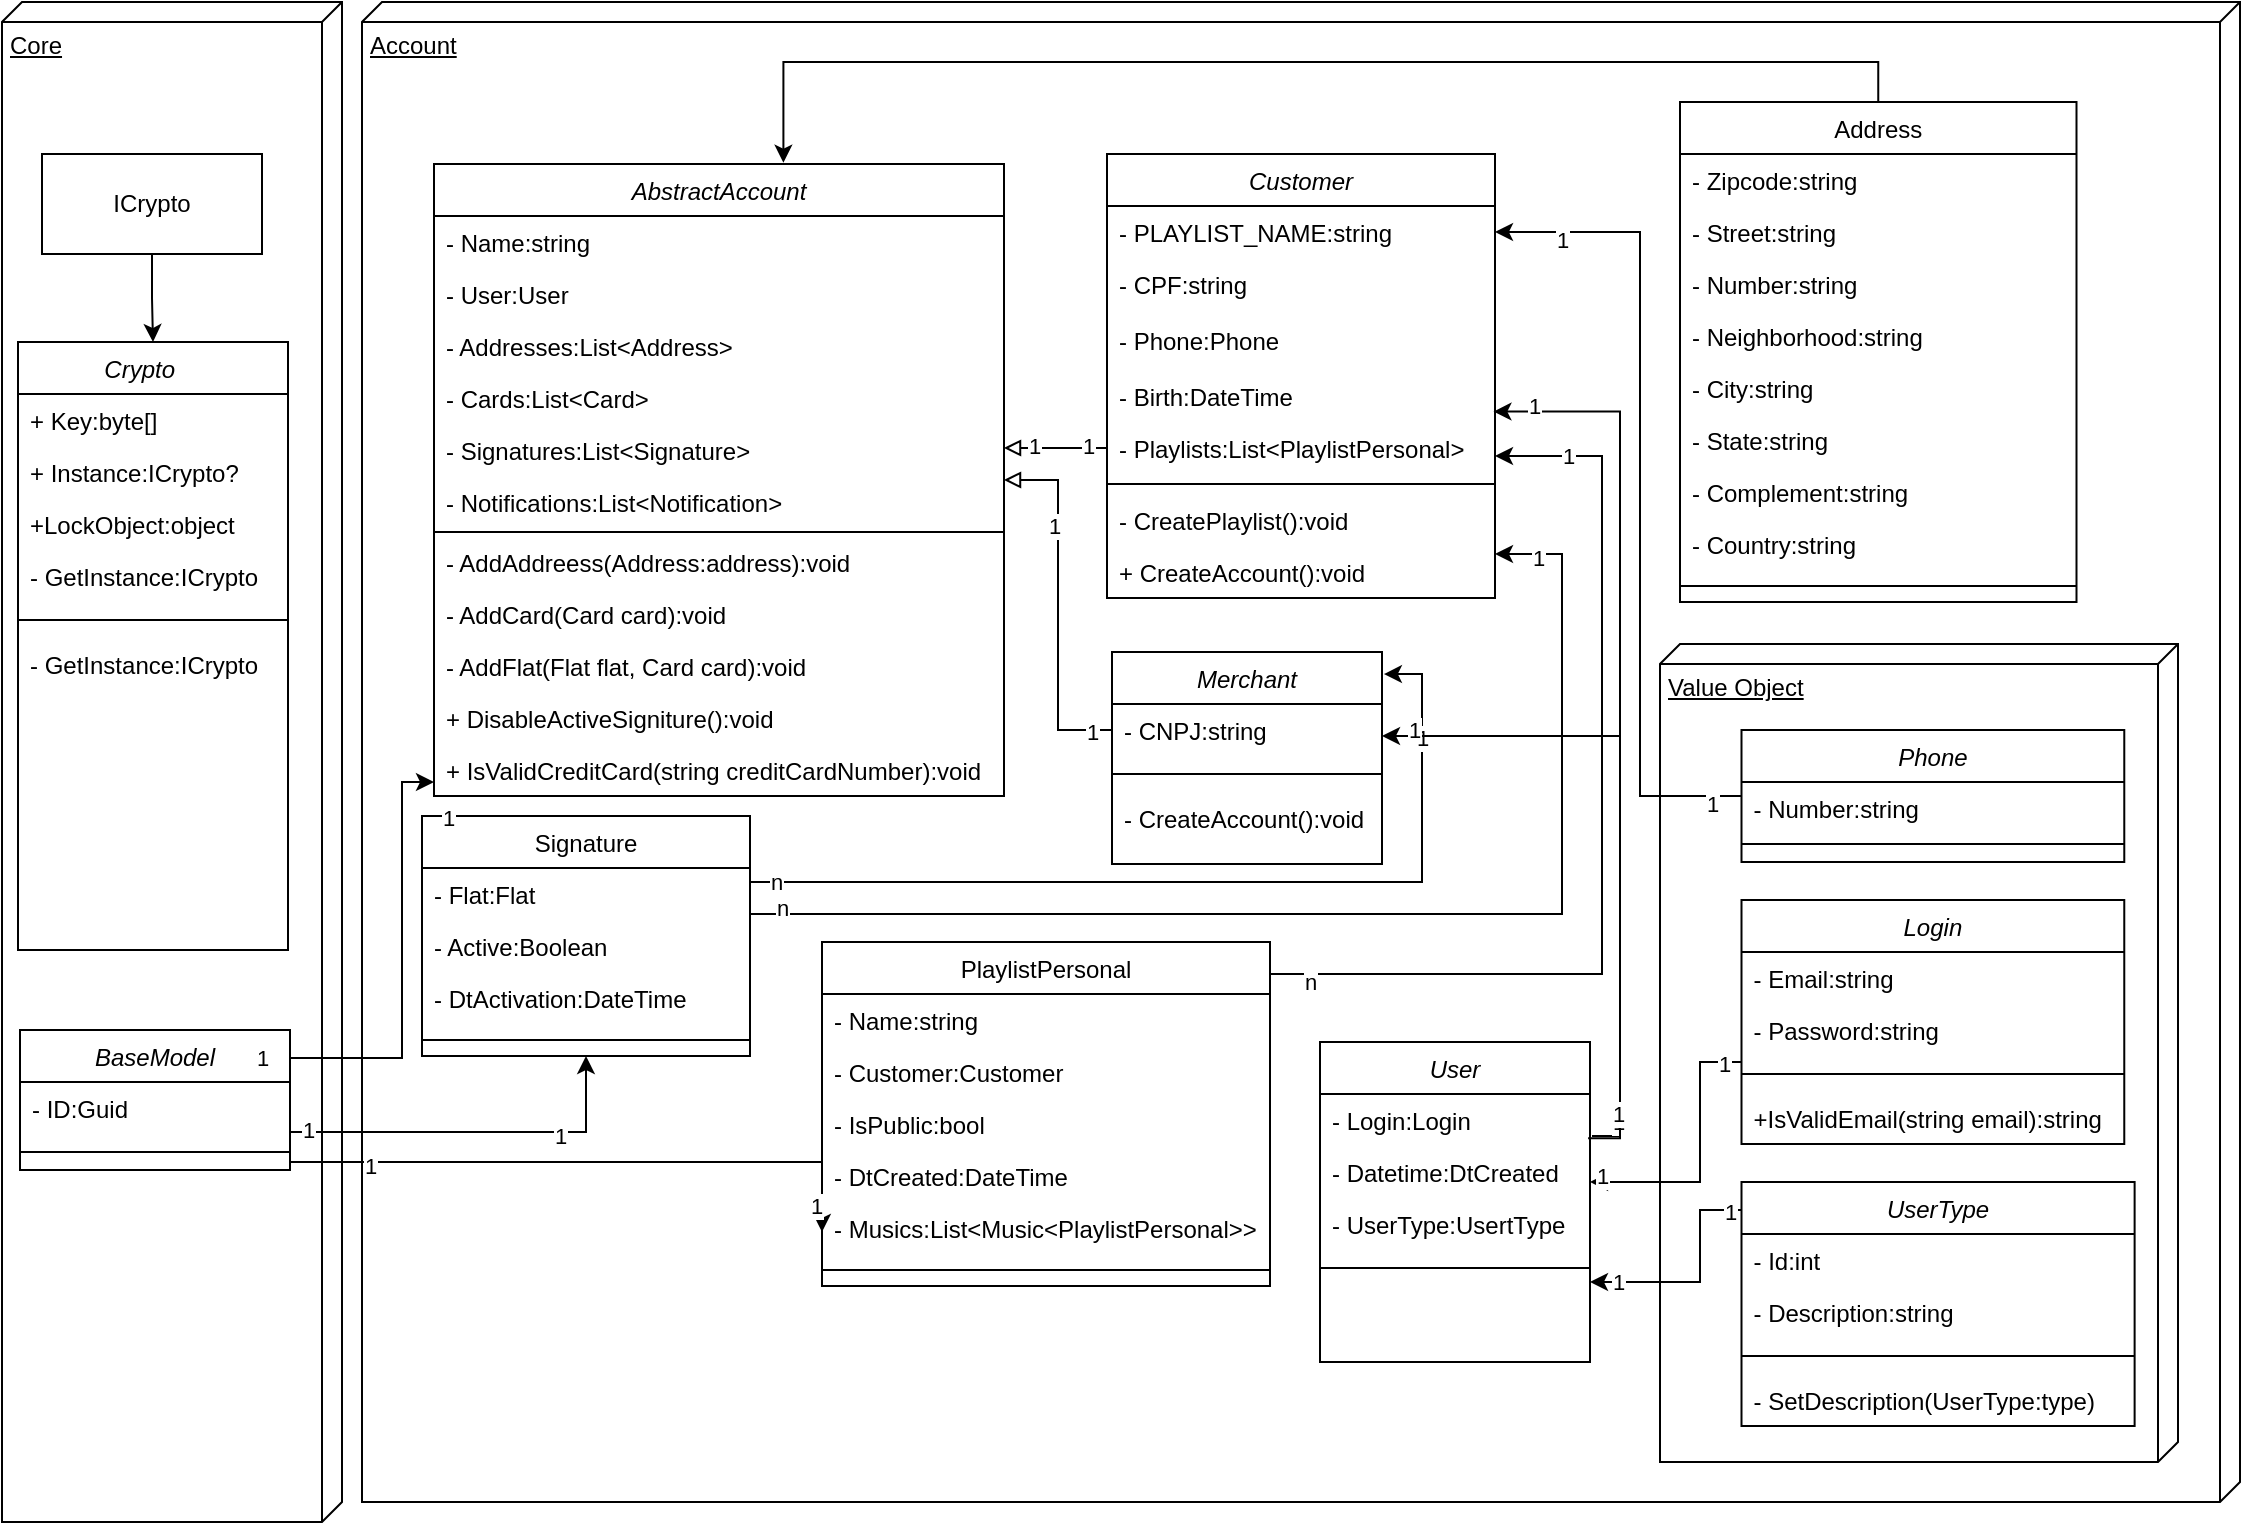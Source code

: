 <mxfile version="24.2.2" type="github">
  <diagram id="C5RBs43oDa-KdzZeNtuy" name="Page-1">
    <mxGraphModel dx="1494" dy="800" grid="1" gridSize="10" guides="1" tooltips="1" connect="1" arrows="1" fold="1" page="1" pageScale="1" pageWidth="1169" pageHeight="827" math="0" shadow="0">
      <root>
        <mxCell id="WIyWlLk6GJQsqaUBKTNV-0" />
        <mxCell id="WIyWlLk6GJQsqaUBKTNV-1" parent="WIyWlLk6GJQsqaUBKTNV-0" />
        <mxCell id="feMMTU7LGqaFjVzuQ2Fy-43" value="Account&lt;br&gt;" style="verticalAlign=top;align=left;spacingTop=8;spacingLeft=2;spacingRight=12;shape=cube;size=10;direction=south;fontStyle=4;html=1;whiteSpace=wrap;" parent="WIyWlLk6GJQsqaUBKTNV-1" vertex="1">
          <mxGeometry x="261" y="50" width="939" height="750" as="geometry" />
        </mxCell>
        <mxCell id="feMMTU7LGqaFjVzuQ2Fy-35" value="Core&lt;br&gt;" style="verticalAlign=top;align=left;spacingTop=8;spacingLeft=2;spacingRight=12;shape=cube;size=10;direction=south;fontStyle=4;html=1;whiteSpace=wrap;" parent="WIyWlLk6GJQsqaUBKTNV-1" vertex="1">
          <mxGeometry x="81" y="50" width="170" height="760" as="geometry" />
        </mxCell>
        <mxCell id="zkfFHV4jXpPFQw0GAbJ--0" value="AbstractAccount" style="swimlane;fontStyle=2;align=center;verticalAlign=top;childLayout=stackLayout;horizontal=1;startSize=26;horizontalStack=0;resizeParent=1;resizeLast=0;collapsible=1;marginBottom=0;rounded=0;shadow=0;strokeWidth=1;labelBackgroundColor=default;" parent="WIyWlLk6GJQsqaUBKTNV-1" vertex="1">
          <mxGeometry x="297" y="131" width="285" height="316" as="geometry">
            <mxRectangle x="230" y="140" width="160" height="26" as="alternateBounds" />
          </mxGeometry>
        </mxCell>
        <mxCell id="zkfFHV4jXpPFQw0GAbJ--3" value="- Name:string" style="text;align=left;verticalAlign=top;spacingLeft=4;spacingRight=4;overflow=hidden;rotatable=0;points=[[0,0.5],[1,0.5]];portConstraint=eastwest;rounded=0;shadow=0;html=0;" parent="zkfFHV4jXpPFQw0GAbJ--0" vertex="1">
          <mxGeometry y="26" width="285" height="26" as="geometry" />
        </mxCell>
        <mxCell id="zkfFHV4jXpPFQw0GAbJ--1" value="- User:User" style="text;align=left;verticalAlign=top;spacingLeft=4;spacingRight=4;overflow=hidden;rotatable=0;points=[[0,0.5],[1,0.5]];portConstraint=eastwest;" parent="zkfFHV4jXpPFQw0GAbJ--0" vertex="1">
          <mxGeometry y="52" width="285" height="26" as="geometry" />
        </mxCell>
        <mxCell id="mI7Hwn_CMACfV3Whv7H--25" value="- Addresses:List&lt;Address&gt;" style="text;align=left;verticalAlign=top;spacingLeft=4;spacingRight=4;overflow=hidden;rotatable=0;points=[[0,0.5],[1,0.5]];portConstraint=eastwest;" vertex="1" parent="zkfFHV4jXpPFQw0GAbJ--0">
          <mxGeometry y="78" width="285" height="26" as="geometry" />
        </mxCell>
        <mxCell id="feMMTU7LGqaFjVzuQ2Fy-9" value="- Cards:List&lt;Card&gt;" style="text;align=left;verticalAlign=top;spacingLeft=4;spacingRight=4;overflow=hidden;rotatable=0;points=[[0,0.5],[1,0.5]];portConstraint=eastwest;" parent="zkfFHV4jXpPFQw0GAbJ--0" vertex="1">
          <mxGeometry y="104" width="285" height="26" as="geometry" />
        </mxCell>
        <mxCell id="feMMTU7LGqaFjVzuQ2Fy-10" value="- Signatures:List&lt;Signature&gt;" style="text;align=left;verticalAlign=top;spacingLeft=4;spacingRight=4;overflow=hidden;rotatable=0;points=[[0,0.5],[1,0.5]];portConstraint=eastwest;" parent="zkfFHV4jXpPFQw0GAbJ--0" vertex="1">
          <mxGeometry y="130" width="285" height="26" as="geometry" />
        </mxCell>
        <mxCell id="feMMTU7LGqaFjVzuQ2Fy-11" value="- Notifications:List&lt;Notification&gt;" style="text;align=left;verticalAlign=top;spacingLeft=4;spacingRight=4;overflow=hidden;rotatable=0;points=[[0,0.5],[1,0.5]];portConstraint=eastwest;" parent="zkfFHV4jXpPFQw0GAbJ--0" vertex="1">
          <mxGeometry y="156" width="285" height="26" as="geometry" />
        </mxCell>
        <mxCell id="zkfFHV4jXpPFQw0GAbJ--4" value="" style="line;html=1;strokeWidth=1;align=left;verticalAlign=middle;spacingTop=-1;spacingLeft=3;spacingRight=3;rotatable=0;labelPosition=right;points=[];portConstraint=eastwest;" parent="zkfFHV4jXpPFQw0GAbJ--0" vertex="1">
          <mxGeometry y="182" width="285" height="4" as="geometry" />
        </mxCell>
        <mxCell id="mI7Hwn_CMACfV3Whv7H--29" value="- AddAddreess(Address:address):void " style="text;align=left;verticalAlign=top;spacingLeft=4;spacingRight=4;overflow=hidden;rotatable=0;points=[[0,0.5],[1,0.5]];portConstraint=eastwest;" vertex="1" parent="zkfFHV4jXpPFQw0GAbJ--0">
          <mxGeometry y="186" width="285" height="26" as="geometry" />
        </mxCell>
        <mxCell id="feMMTU7LGqaFjVzuQ2Fy-14" value="- AddCard(Card card):void " style="text;align=left;verticalAlign=top;spacingLeft=4;spacingRight=4;overflow=hidden;rotatable=0;points=[[0,0.5],[1,0.5]];portConstraint=eastwest;" parent="zkfFHV4jXpPFQw0GAbJ--0" vertex="1">
          <mxGeometry y="212" width="285" height="26" as="geometry" />
        </mxCell>
        <mxCell id="feMMTU7LGqaFjVzuQ2Fy-15" value="- AddFlat(Flat flat, Card card):void " style="text;align=left;verticalAlign=top;spacingLeft=4;spacingRight=4;overflow=hidden;rotatable=0;points=[[0,0.5],[1,0.5]];portConstraint=eastwest;" parent="zkfFHV4jXpPFQw0GAbJ--0" vertex="1">
          <mxGeometry y="238" width="285" height="26" as="geometry" />
        </mxCell>
        <mxCell id="feMMTU7LGqaFjVzuQ2Fy-17" value="+ DisableActiveSigniture():void " style="text;align=left;verticalAlign=top;spacingLeft=4;spacingRight=4;overflow=hidden;rotatable=0;points=[[0,0.5],[1,0.5]];portConstraint=eastwest;" parent="zkfFHV4jXpPFQw0GAbJ--0" vertex="1">
          <mxGeometry y="264" width="285" height="26" as="geometry" />
        </mxCell>
        <mxCell id="feMMTU7LGqaFjVzuQ2Fy-16" value="+ IsValidCreditCard(string creditCardNumber):void" style="text;align=left;verticalAlign=top;spacingLeft=4;spacingRight=4;overflow=hidden;rotatable=0;points=[[0,0.5],[1,0.5]];portConstraint=eastwest;" parent="zkfFHV4jXpPFQw0GAbJ--0" vertex="1">
          <mxGeometry y="290" width="285" height="26" as="geometry" />
        </mxCell>
        <mxCell id="6qK0VQakLGA7VWoojaVd-2" value="Customer" style="swimlane;fontStyle=2;align=center;verticalAlign=top;childLayout=stackLayout;horizontal=1;startSize=26;horizontalStack=0;resizeParent=1;resizeLast=0;collapsible=1;marginBottom=0;rounded=0;shadow=0;strokeWidth=1;labelBackgroundColor=default;" parent="WIyWlLk6GJQsqaUBKTNV-1" vertex="1">
          <mxGeometry x="633.5" y="126" width="194" height="222" as="geometry">
            <mxRectangle x="230" y="140" width="160" height="26" as="alternateBounds" />
          </mxGeometry>
        </mxCell>
        <mxCell id="6qK0VQakLGA7VWoojaVd-24" value="- PLAYLIST_NAME:string&#xa;" style="text;align=left;verticalAlign=top;spacingLeft=4;spacingRight=4;overflow=hidden;rotatable=0;points=[[0,0.5],[1,0.5]];portConstraint=eastwest;rounded=0;shadow=0;html=0;" parent="6qK0VQakLGA7VWoojaVd-2" vertex="1">
          <mxGeometry y="26" width="194" height="26" as="geometry" />
        </mxCell>
        <mxCell id="feMMTU7LGqaFjVzuQ2Fy-4" value="- CPF:string" style="text;align=left;verticalAlign=top;spacingLeft=4;spacingRight=4;overflow=hidden;rotatable=0;points=[[0,0.5],[1,0.5]];portConstraint=eastwest;rounded=0;shadow=0;html=0;" parent="6qK0VQakLGA7VWoojaVd-2" vertex="1">
          <mxGeometry y="52" width="194" height="28" as="geometry" />
        </mxCell>
        <mxCell id="mI7Hwn_CMACfV3Whv7H--59" value="- Phone:Phone" style="text;align=left;verticalAlign=top;spacingLeft=4;spacingRight=4;overflow=hidden;rotatable=0;points=[[0,0.5],[1,0.5]];portConstraint=eastwest;rounded=0;shadow=0;html=0;" vertex="1" parent="6qK0VQakLGA7VWoojaVd-2">
          <mxGeometry y="80" width="194" height="28" as="geometry" />
        </mxCell>
        <mxCell id="feMMTU7LGqaFjVzuQ2Fy-1" value="- Birth:DateTime" style="text;align=left;verticalAlign=top;spacingLeft=4;spacingRight=4;overflow=hidden;rotatable=0;points=[[0,0.5],[1,0.5]];portConstraint=eastwest;rounded=0;shadow=0;html=0;" parent="6qK0VQakLGA7VWoojaVd-2" vertex="1">
          <mxGeometry y="108" width="194" height="26" as="geometry" />
        </mxCell>
        <mxCell id="feMMTU7LGqaFjVzuQ2Fy-2" value="- Playlists:List&lt;PlaylistPersonal&gt;" style="text;align=left;verticalAlign=top;spacingLeft=4;spacingRight=4;overflow=hidden;rotatable=0;points=[[0,0.5],[1,0.5]];portConstraint=eastwest;rounded=0;shadow=0;html=0;" parent="6qK0VQakLGA7VWoojaVd-2" vertex="1">
          <mxGeometry y="134" width="194" height="26" as="geometry" />
        </mxCell>
        <mxCell id="6qK0VQakLGA7VWoojaVd-6" value="" style="line;html=1;strokeWidth=1;align=left;verticalAlign=middle;spacingTop=-1;spacingLeft=3;spacingRight=3;rotatable=0;labelPosition=right;points=[];portConstraint=eastwest;" parent="6qK0VQakLGA7VWoojaVd-2" vertex="1">
          <mxGeometry y="160" width="194" height="10" as="geometry" />
        </mxCell>
        <mxCell id="feMMTU7LGqaFjVzuQ2Fy-7" value="- CreatePlaylist():void" style="text;align=left;verticalAlign=top;spacingLeft=4;spacingRight=4;overflow=hidden;rotatable=0;points=[[0,0.5],[1,0.5]];portConstraint=eastwest;rounded=0;shadow=0;html=0;" parent="6qK0VQakLGA7VWoojaVd-2" vertex="1">
          <mxGeometry y="170" width="194" height="26" as="geometry" />
        </mxCell>
        <mxCell id="feMMTU7LGqaFjVzuQ2Fy-6" value="+ CreateAccount():void" style="text;align=left;verticalAlign=top;spacingLeft=4;spacingRight=4;overflow=hidden;rotatable=0;points=[[0,0.5],[1,0.5]];portConstraint=eastwest;rounded=0;shadow=0;html=0;" parent="6qK0VQakLGA7VWoojaVd-2" vertex="1">
          <mxGeometry y="196" width="194" height="26" as="geometry" />
        </mxCell>
        <mxCell id="6qK0VQakLGA7VWoojaVd-61" value="Signature" style="swimlane;fontStyle=0;align=center;verticalAlign=top;childLayout=stackLayout;horizontal=1;startSize=26;horizontalStack=0;resizeParent=1;resizeLast=0;collapsible=1;marginBottom=0;rounded=0;shadow=0;strokeWidth=1;" parent="WIyWlLk6GJQsqaUBKTNV-1" vertex="1">
          <mxGeometry x="291" y="457" width="164" height="120" as="geometry">
            <mxRectangle x="340" y="380" width="170" height="26" as="alternateBounds" />
          </mxGeometry>
        </mxCell>
        <mxCell id="feMMTU7LGqaFjVzuQ2Fy-72" value="- Flat:Flat" style="text;align=left;verticalAlign=top;spacingLeft=4;spacingRight=4;overflow=hidden;rotatable=0;points=[[0,0.5],[1,0.5]];portConstraint=eastwest;" parent="6qK0VQakLGA7VWoojaVd-61" vertex="1">
          <mxGeometry y="26" width="164" height="26" as="geometry" />
        </mxCell>
        <mxCell id="feMMTU7LGqaFjVzuQ2Fy-73" value="- Active:Boolean" style="text;align=left;verticalAlign=top;spacingLeft=4;spacingRight=4;overflow=hidden;rotatable=0;points=[[0,0.5],[1,0.5]];portConstraint=eastwest;" parent="6qK0VQakLGA7VWoojaVd-61" vertex="1">
          <mxGeometry y="52" width="164" height="26" as="geometry" />
        </mxCell>
        <mxCell id="feMMTU7LGqaFjVzuQ2Fy-74" value="- DtActivation:DateTime" style="text;align=left;verticalAlign=top;spacingLeft=4;spacingRight=4;overflow=hidden;rotatable=0;points=[[0,0.5],[1,0.5]];portConstraint=eastwest;" parent="6qK0VQakLGA7VWoojaVd-61" vertex="1">
          <mxGeometry y="78" width="164" height="26" as="geometry" />
        </mxCell>
        <mxCell id="6qK0VQakLGA7VWoojaVd-62" value="" style="line;html=1;strokeWidth=1;align=left;verticalAlign=middle;spacingTop=-1;spacingLeft=3;spacingRight=3;rotatable=0;labelPosition=right;points=[];portConstraint=eastwest;" parent="6qK0VQakLGA7VWoojaVd-61" vertex="1">
          <mxGeometry y="104" width="164" height="16" as="geometry" />
        </mxCell>
        <mxCell id="6qK0VQakLGA7VWoojaVd-82" style="edgeStyle=orthogonalEdgeStyle;rounded=0;orthogonalLoop=1;jettySize=auto;html=1;exitX=0.5;exitY=1;exitDx=0;exitDy=0;endArrow=none;endFill=0;" parent="WIyWlLk6GJQsqaUBKTNV-1" edge="1">
          <mxGeometry relative="1" as="geometry">
            <mxPoint x="700" y="260" as="sourcePoint" />
          </mxGeometry>
        </mxCell>
        <mxCell id="6qK0VQakLGA7VWoojaVd-84" value="Merchant" style="swimlane;fontStyle=2;align=center;verticalAlign=top;childLayout=stackLayout;horizontal=1;startSize=26;horizontalStack=0;resizeParent=1;resizeLast=0;collapsible=1;marginBottom=0;rounded=0;shadow=0;strokeWidth=1;labelBackgroundColor=default;" parent="WIyWlLk6GJQsqaUBKTNV-1" vertex="1">
          <mxGeometry x="636" y="375" width="135" height="106" as="geometry">
            <mxRectangle x="695" y="300" width="160" height="26" as="alternateBounds" />
          </mxGeometry>
        </mxCell>
        <mxCell id="6qK0VQakLGA7VWoojaVd-91" value="- CNPJ:string" style="text;align=left;verticalAlign=top;spacingLeft=4;spacingRight=4;overflow=hidden;rotatable=0;points=[[0,0.5],[1,0.5]];portConstraint=eastwest;rounded=0;shadow=0;html=0;" parent="6qK0VQakLGA7VWoojaVd-84" vertex="1">
          <mxGeometry y="26" width="135" height="26" as="geometry" />
        </mxCell>
        <mxCell id="6qK0VQakLGA7VWoojaVd-88" value="" style="line;html=1;strokeWidth=1;align=left;verticalAlign=middle;spacingTop=-1;spacingLeft=3;spacingRight=3;rotatable=0;labelPosition=right;points=[];portConstraint=eastwest;" parent="6qK0VQakLGA7VWoojaVd-84" vertex="1">
          <mxGeometry y="52" width="135" height="18" as="geometry" />
        </mxCell>
        <mxCell id="feMMTU7LGqaFjVzuQ2Fy-8" value="- CreateAccount():void" style="text;align=left;verticalAlign=top;spacingLeft=4;spacingRight=4;overflow=hidden;rotatable=0;points=[[0,0.5],[1,0.5]];portConstraint=eastwest;rounded=0;shadow=0;html=0;" parent="6qK0VQakLGA7VWoojaVd-84" vertex="1">
          <mxGeometry y="70" width="135" height="26" as="geometry" />
        </mxCell>
        <mxCell id="feMMTU7LGqaFjVzuQ2Fy-28" value="Crypto    " style="swimlane;fontStyle=2;align=center;verticalAlign=top;childLayout=stackLayout;horizontal=1;startSize=26;horizontalStack=0;resizeParent=1;resizeLast=0;collapsible=1;marginBottom=0;rounded=0;shadow=0;strokeWidth=1;labelBackgroundColor=default;" parent="WIyWlLk6GJQsqaUBKTNV-1" vertex="1">
          <mxGeometry x="89" y="220" width="135" height="304" as="geometry">
            <mxRectangle x="230" y="140" width="160" height="26" as="alternateBounds" />
          </mxGeometry>
        </mxCell>
        <mxCell id="feMMTU7LGqaFjVzuQ2Fy-29" value="+ Key:byte[]" style="text;align=left;verticalAlign=top;spacingLeft=4;spacingRight=4;overflow=hidden;rotatable=0;points=[[0,0.5],[1,0.5]];portConstraint=eastwest;rounded=0;shadow=0;html=0;" parent="feMMTU7LGqaFjVzuQ2Fy-28" vertex="1">
          <mxGeometry y="26" width="135" height="26" as="geometry" />
        </mxCell>
        <mxCell id="feMMTU7LGqaFjVzuQ2Fy-82" value="+ Instance:ICrypto?" style="text;align=left;verticalAlign=top;spacingLeft=4;spacingRight=4;overflow=hidden;rotatable=0;points=[[0,0.5],[1,0.5]];portConstraint=eastwest;rounded=0;shadow=0;html=0;" parent="feMMTU7LGqaFjVzuQ2Fy-28" vertex="1">
          <mxGeometry y="52" width="135" height="26" as="geometry" />
        </mxCell>
        <mxCell id="feMMTU7LGqaFjVzuQ2Fy-83" value="+LockObject:object " style="text;align=left;verticalAlign=top;spacingLeft=4;spacingRight=4;overflow=hidden;rotatable=0;points=[[0,0.5],[1,0.5]];portConstraint=eastwest;rounded=0;shadow=0;html=0;" parent="feMMTU7LGqaFjVzuQ2Fy-28" vertex="1">
          <mxGeometry y="78" width="135" height="26" as="geometry" />
        </mxCell>
        <mxCell id="feMMTU7LGqaFjVzuQ2Fy-84" value="- GetInstance:ICrypto" style="text;align=left;verticalAlign=top;spacingLeft=4;spacingRight=4;overflow=hidden;rotatable=0;points=[[0,0.5],[1,0.5]];portConstraint=eastwest;rounded=0;shadow=0;html=0;" parent="feMMTU7LGqaFjVzuQ2Fy-28" vertex="1">
          <mxGeometry y="104" width="135" height="26" as="geometry" />
        </mxCell>
        <mxCell id="feMMTU7LGqaFjVzuQ2Fy-30" value="" style="line;html=1;strokeWidth=1;align=left;verticalAlign=middle;spacingTop=-1;spacingLeft=3;spacingRight=3;rotatable=0;labelPosition=right;points=[];portConstraint=eastwest;" parent="feMMTU7LGqaFjVzuQ2Fy-28" vertex="1">
          <mxGeometry y="130" width="135" height="18" as="geometry" />
        </mxCell>
        <mxCell id="feMMTU7LGqaFjVzuQ2Fy-88" value="- GetInstance:ICrypto" style="text;align=left;verticalAlign=top;spacingLeft=4;spacingRight=4;overflow=hidden;rotatable=0;points=[[0,0.5],[1,0.5]];portConstraint=eastwest;rounded=0;shadow=0;html=0;" parent="feMMTU7LGqaFjVzuQ2Fy-28" vertex="1">
          <mxGeometry y="148" width="135" height="26" as="geometry" />
        </mxCell>
        <mxCell id="feMMTU7LGqaFjVzuQ2Fy-75" style="edgeStyle=orthogonalEdgeStyle;rounded=0;orthogonalLoop=1;jettySize=auto;html=1;entryX=0.5;entryY=0;entryDx=0;entryDy=0;" parent="WIyWlLk6GJQsqaUBKTNV-1" source="feMMTU7LGqaFjVzuQ2Fy-33" target="feMMTU7LGqaFjVzuQ2Fy-28" edge="1">
          <mxGeometry relative="1" as="geometry" />
        </mxCell>
        <mxCell id="feMMTU7LGqaFjVzuQ2Fy-33" value="ICrypto" style="html=1;whiteSpace=wrap;" parent="WIyWlLk6GJQsqaUBKTNV-1" vertex="1">
          <mxGeometry x="101" y="126" width="110" height="50" as="geometry" />
        </mxCell>
        <mxCell id="feMMTU7LGqaFjVzuQ2Fy-36" value="BaseModel" style="swimlane;fontStyle=2;align=center;verticalAlign=top;childLayout=stackLayout;horizontal=1;startSize=26;horizontalStack=0;resizeParent=1;resizeLast=0;collapsible=1;marginBottom=0;rounded=0;shadow=0;strokeWidth=1;labelBackgroundColor=default;" parent="WIyWlLk6GJQsqaUBKTNV-1" vertex="1">
          <mxGeometry x="90" y="564" width="135" height="70" as="geometry">
            <mxRectangle x="230" y="140" width="160" height="26" as="alternateBounds" />
          </mxGeometry>
        </mxCell>
        <mxCell id="feMMTU7LGqaFjVzuQ2Fy-37" value="- ID:Guid" style="text;align=left;verticalAlign=top;spacingLeft=4;spacingRight=4;overflow=hidden;rotatable=0;points=[[0,0.5],[1,0.5]];portConstraint=eastwest;rounded=0;shadow=0;html=0;" parent="feMMTU7LGqaFjVzuQ2Fy-36" vertex="1">
          <mxGeometry y="26" width="135" height="26" as="geometry" />
        </mxCell>
        <mxCell id="feMMTU7LGqaFjVzuQ2Fy-38" value="" style="line;html=1;strokeWidth=1;align=left;verticalAlign=middle;spacingTop=-1;spacingLeft=3;spacingRight=3;rotatable=0;labelPosition=right;points=[];portConstraint=eastwest;" parent="feMMTU7LGqaFjVzuQ2Fy-36" vertex="1">
          <mxGeometry y="52" width="135" height="18" as="geometry" />
        </mxCell>
        <mxCell id="feMMTU7LGqaFjVzuQ2Fy-61" style="edgeStyle=orthogonalEdgeStyle;rounded=0;orthogonalLoop=1;jettySize=auto;html=1;" parent="WIyWlLk6GJQsqaUBKTNV-1" source="feMMTU7LGqaFjVzuQ2Fy-44" target="6qK0VQakLGA7VWoojaVd-2" edge="1">
          <mxGeometry relative="1" as="geometry">
            <mxPoint x="645" y="558" as="sourcePoint" />
            <mxPoint x="950" y="277" as="targetPoint" />
            <Array as="points">
              <mxPoint x="881" y="536" />
              <mxPoint x="881" y="277" />
            </Array>
          </mxGeometry>
        </mxCell>
        <mxCell id="feMMTU7LGqaFjVzuQ2Fy-110" value="1" style="edgeLabel;html=1;align=center;verticalAlign=middle;resizable=0;points=[];" parent="feMMTU7LGqaFjVzuQ2Fy-61" vertex="1" connectable="0">
          <mxGeometry x="0.849" relative="1" as="geometry">
            <mxPoint as="offset" />
          </mxGeometry>
        </mxCell>
        <mxCell id="feMMTU7LGqaFjVzuQ2Fy-111" value="n" style="edgeLabel;html=1;align=center;verticalAlign=middle;resizable=0;points=[];" parent="feMMTU7LGqaFjVzuQ2Fy-61" vertex="1" connectable="0">
          <mxGeometry x="-0.916" y="-4" relative="1" as="geometry">
            <mxPoint as="offset" />
          </mxGeometry>
        </mxCell>
        <mxCell id="feMMTU7LGqaFjVzuQ2Fy-44" value="PlaylistPersonal" style="swimlane;fontStyle=0;align=center;verticalAlign=top;childLayout=stackLayout;horizontal=1;startSize=26;horizontalStack=0;resizeParent=1;resizeLast=0;collapsible=1;marginBottom=0;rounded=0;shadow=0;strokeWidth=1;" parent="WIyWlLk6GJQsqaUBKTNV-1" vertex="1">
          <mxGeometry x="491" y="520" width="224" height="172" as="geometry">
            <mxRectangle x="340" y="380" width="170" height="26" as="alternateBounds" />
          </mxGeometry>
        </mxCell>
        <mxCell id="feMMTU7LGqaFjVzuQ2Fy-70" value="- Name:string" style="text;align=left;verticalAlign=top;spacingLeft=4;spacingRight=4;overflow=hidden;rotatable=0;points=[[0,0.5],[1,0.5]];portConstraint=eastwest;" parent="feMMTU7LGqaFjVzuQ2Fy-44" vertex="1">
          <mxGeometry y="26" width="224" height="26" as="geometry" />
        </mxCell>
        <mxCell id="feMMTU7LGqaFjVzuQ2Fy-65" value="- Customer:Customer" style="text;align=left;verticalAlign=top;spacingLeft=4;spacingRight=4;overflow=hidden;rotatable=0;points=[[0,0.5],[1,0.5]];portConstraint=eastwest;" parent="feMMTU7LGqaFjVzuQ2Fy-44" vertex="1">
          <mxGeometry y="52" width="224" height="26" as="geometry" />
        </mxCell>
        <mxCell id="feMMTU7LGqaFjVzuQ2Fy-66" value="- IsPublic:bool" style="text;align=left;verticalAlign=top;spacingLeft=4;spacingRight=4;overflow=hidden;rotatable=0;points=[[0,0.5],[1,0.5]];portConstraint=eastwest;" parent="feMMTU7LGqaFjVzuQ2Fy-44" vertex="1">
          <mxGeometry y="78" width="224" height="26" as="geometry" />
        </mxCell>
        <mxCell id="feMMTU7LGqaFjVzuQ2Fy-69" value="- DtCreated:DateTime" style="text;align=left;verticalAlign=top;spacingLeft=4;spacingRight=4;overflow=hidden;rotatable=0;points=[[0,0.5],[1,0.5]];portConstraint=eastwest;" parent="feMMTU7LGqaFjVzuQ2Fy-44" vertex="1">
          <mxGeometry y="104" width="224" height="26" as="geometry" />
        </mxCell>
        <mxCell id="feMMTU7LGqaFjVzuQ2Fy-71" value="- Musics:List&lt;Music&lt;PlaylistPersonal&gt;&gt;" style="text;align=left;verticalAlign=top;spacingLeft=4;spacingRight=4;overflow=hidden;rotatable=0;points=[[0,0.5],[1,0.5]];portConstraint=eastwest;" parent="feMMTU7LGqaFjVzuQ2Fy-44" vertex="1">
          <mxGeometry y="130" width="224" height="26" as="geometry" />
        </mxCell>
        <mxCell id="feMMTU7LGqaFjVzuQ2Fy-45" value="" style="line;html=1;strokeWidth=1;align=left;verticalAlign=middle;spacingTop=-1;spacingLeft=3;spacingRight=3;rotatable=0;labelPosition=right;points=[];portConstraint=eastwest;" parent="feMMTU7LGqaFjVzuQ2Fy-44" vertex="1">
          <mxGeometry y="156" width="224" height="16" as="geometry" />
        </mxCell>
        <mxCell id="feMMTU7LGqaFjVzuQ2Fy-48" style="edgeStyle=orthogonalEdgeStyle;rounded=0;orthogonalLoop=1;jettySize=auto;html=1;endArrow=block;endFill=0;" parent="WIyWlLk6GJQsqaUBKTNV-1" source="feMMTU7LGqaFjVzuQ2Fy-2" target="zkfFHV4jXpPFQw0GAbJ--0" edge="1">
          <mxGeometry relative="1" as="geometry">
            <Array as="points">
              <mxPoint x="721" y="263" />
              <mxPoint x="721" y="263" />
            </Array>
          </mxGeometry>
        </mxCell>
        <mxCell id="feMMTU7LGqaFjVzuQ2Fy-93" value="1" style="edgeLabel;html=1;align=center;verticalAlign=middle;resizable=0;points=[];" parent="feMMTU7LGqaFjVzuQ2Fy-48" vertex="1" connectable="0">
          <mxGeometry x="-0.63" y="-1" relative="1" as="geometry">
            <mxPoint as="offset" />
          </mxGeometry>
        </mxCell>
        <mxCell id="feMMTU7LGqaFjVzuQ2Fy-92" value="1" style="edgeLabel;html=1;align=center;verticalAlign=middle;resizable=0;points=[];" parent="feMMTU7LGqaFjVzuQ2Fy-48" vertex="1" connectable="0">
          <mxGeometry x="0.222" y="-1" relative="1" as="geometry">
            <mxPoint x="-5" as="offset" />
          </mxGeometry>
        </mxCell>
        <mxCell id="feMMTU7LGqaFjVzuQ2Fy-49" style="edgeStyle=orthogonalEdgeStyle;rounded=0;orthogonalLoop=1;jettySize=auto;html=1;endArrow=block;endFill=0;" parent="WIyWlLk6GJQsqaUBKTNV-1" source="6qK0VQakLGA7VWoojaVd-91" target="zkfFHV4jXpPFQw0GAbJ--0" edge="1">
          <mxGeometry relative="1" as="geometry" />
        </mxCell>
        <mxCell id="feMMTU7LGqaFjVzuQ2Fy-94" value="1" style="edgeLabel;html=1;align=center;verticalAlign=middle;resizable=0;points=[];" parent="feMMTU7LGqaFjVzuQ2Fy-49" vertex="1" connectable="0">
          <mxGeometry x="0.439" y="2" relative="1" as="geometry">
            <mxPoint as="offset" />
          </mxGeometry>
        </mxCell>
        <mxCell id="feMMTU7LGqaFjVzuQ2Fy-95" value="1" style="edgeLabel;html=1;align=center;verticalAlign=middle;resizable=0;points=[];" parent="feMMTU7LGqaFjVzuQ2Fy-49" vertex="1" connectable="0">
          <mxGeometry x="-0.88" y="1" relative="1" as="geometry">
            <mxPoint as="offset" />
          </mxGeometry>
        </mxCell>
        <mxCell id="feMMTU7LGqaFjVzuQ2Fy-55" style="edgeStyle=orthogonalEdgeStyle;rounded=0;orthogonalLoop=1;jettySize=auto;html=1;exitX=1;exitY=0.25;exitDx=0;exitDy=0;" parent="WIyWlLk6GJQsqaUBKTNV-1" source="feMMTU7LGqaFjVzuQ2Fy-36" target="zkfFHV4jXpPFQw0GAbJ--0" edge="1">
          <mxGeometry relative="1" as="geometry">
            <mxPoint x="297" y="448" as="targetPoint" />
            <Array as="points">
              <mxPoint x="225" y="578" />
              <mxPoint x="281" y="578" />
              <mxPoint x="281" y="440" />
              <mxPoint x="440" y="440" />
            </Array>
          </mxGeometry>
        </mxCell>
        <mxCell id="feMMTU7LGqaFjVzuQ2Fy-98" value="1" style="edgeLabel;html=1;align=center;verticalAlign=middle;resizable=0;points=[];" parent="feMMTU7LGqaFjVzuQ2Fy-55" vertex="1" connectable="0">
          <mxGeometry x="-0.749" relative="1" as="geometry">
            <mxPoint x="-38" as="offset" />
          </mxGeometry>
        </mxCell>
        <mxCell id="feMMTU7LGqaFjVzuQ2Fy-99" value="1" style="edgeLabel;html=1;align=center;verticalAlign=middle;resizable=0;points=[];" parent="feMMTU7LGqaFjVzuQ2Fy-55" vertex="1" connectable="0">
          <mxGeometry x="0.686" y="-2" relative="1" as="geometry">
            <mxPoint x="21" as="offset" />
          </mxGeometry>
        </mxCell>
        <mxCell id="feMMTU7LGqaFjVzuQ2Fy-62" style="edgeStyle=orthogonalEdgeStyle;rounded=0;orthogonalLoop=1;jettySize=auto;html=1;" parent="WIyWlLk6GJQsqaUBKTNV-1" target="6qK0VQakLGA7VWoojaVd-2" edge="1">
          <mxGeometry relative="1" as="geometry">
            <mxPoint x="455" y="506" as="sourcePoint" />
            <Array as="points">
              <mxPoint x="861" y="506" />
              <mxPoint x="861" y="326" />
            </Array>
          </mxGeometry>
        </mxCell>
        <mxCell id="feMMTU7LGqaFjVzuQ2Fy-104" value="n" style="edgeLabel;html=1;align=center;verticalAlign=middle;resizable=0;points=[];" parent="feMMTU7LGqaFjVzuQ2Fy-62" vertex="1" connectable="0">
          <mxGeometry x="-0.938" y="3" relative="1" as="geometry">
            <mxPoint x="-3" as="offset" />
          </mxGeometry>
        </mxCell>
        <mxCell id="feMMTU7LGqaFjVzuQ2Fy-109" value="1" style="edgeLabel;html=1;align=center;verticalAlign=middle;resizable=0;points=[];" parent="feMMTU7LGqaFjVzuQ2Fy-62" vertex="1" connectable="0">
          <mxGeometry x="0.932" y="2" relative="1" as="geometry">
            <mxPoint as="offset" />
          </mxGeometry>
        </mxCell>
        <mxCell id="feMMTU7LGqaFjVzuQ2Fy-64" style="edgeStyle=orthogonalEdgeStyle;rounded=0;orthogonalLoop=1;jettySize=auto;html=1;entryX=1.007;entryY=0.104;entryDx=0;entryDy=0;entryPerimeter=0;" parent="WIyWlLk6GJQsqaUBKTNV-1" target="6qK0VQakLGA7VWoojaVd-84" edge="1">
          <mxGeometry relative="1" as="geometry">
            <mxPoint x="455" y="489" as="sourcePoint" />
            <Array as="points">
              <mxPoint x="455" y="490" />
              <mxPoint x="791" y="490" />
              <mxPoint x="791" y="386" />
            </Array>
          </mxGeometry>
        </mxCell>
        <mxCell id="feMMTU7LGqaFjVzuQ2Fy-107" value="1" style="edgeLabel;html=1;align=center;verticalAlign=middle;resizable=0;points=[];" parent="feMMTU7LGqaFjVzuQ2Fy-64" vertex="1" connectable="0">
          <mxGeometry x="0.878" relative="1" as="geometry">
            <mxPoint y="23" as="offset" />
          </mxGeometry>
        </mxCell>
        <mxCell id="feMMTU7LGqaFjVzuQ2Fy-108" value="n" style="edgeLabel;html=1;align=center;verticalAlign=middle;resizable=0;points=[];" parent="feMMTU7LGqaFjVzuQ2Fy-64" vertex="1" connectable="0">
          <mxGeometry x="-0.939" relative="1" as="geometry">
            <mxPoint as="offset" />
          </mxGeometry>
        </mxCell>
        <mxCell id="feMMTU7LGqaFjVzuQ2Fy-76" style="edgeStyle=orthogonalEdgeStyle;rounded=0;orthogonalLoop=1;jettySize=auto;html=1;" parent="WIyWlLk6GJQsqaUBKTNV-1" source="feMMTU7LGqaFjVzuQ2Fy-36" target="6qK0VQakLGA7VWoojaVd-61" edge="1">
          <mxGeometry relative="1" as="geometry">
            <mxPoint x="291" y="614.96" as="targetPoint" />
            <Array as="points">
              <mxPoint x="373" y="615" />
            </Array>
          </mxGeometry>
        </mxCell>
        <mxCell id="feMMTU7LGqaFjVzuQ2Fy-100" value="1" style="edgeLabel;html=1;align=center;verticalAlign=middle;resizable=0;points=[];" parent="feMMTU7LGqaFjVzuQ2Fy-76" vertex="1" connectable="0">
          <mxGeometry y="-2" relative="1" as="geometry">
            <mxPoint x="42" as="offset" />
          </mxGeometry>
        </mxCell>
        <mxCell id="feMMTU7LGqaFjVzuQ2Fy-101" value="1" style="edgeLabel;html=1;align=center;verticalAlign=middle;resizable=0;points=[];" parent="feMMTU7LGqaFjVzuQ2Fy-76" vertex="1" connectable="0">
          <mxGeometry x="-0.548" y="1" relative="1" as="geometry">
            <mxPoint x="-33" as="offset" />
          </mxGeometry>
        </mxCell>
        <mxCell id="feMMTU7LGqaFjVzuQ2Fy-78" style="edgeStyle=orthogonalEdgeStyle;rounded=0;orthogonalLoop=1;jettySize=auto;html=1;" parent="WIyWlLk6GJQsqaUBKTNV-1" source="feMMTU7LGqaFjVzuQ2Fy-36" edge="1">
          <mxGeometry relative="1" as="geometry">
            <mxPoint x="171" y="619" as="sourcePoint" />
            <mxPoint x="491" y="665" as="targetPoint" />
            <Array as="points">
              <mxPoint x="491" y="630" />
            </Array>
          </mxGeometry>
        </mxCell>
        <mxCell id="feMMTU7LGqaFjVzuQ2Fy-102" value="1" style="edgeLabel;html=1;align=center;verticalAlign=middle;resizable=0;points=[];" parent="feMMTU7LGqaFjVzuQ2Fy-78" vertex="1" connectable="0">
          <mxGeometry x="-0.738" y="-2" relative="1" as="geometry">
            <mxPoint as="offset" />
          </mxGeometry>
        </mxCell>
        <mxCell id="feMMTU7LGqaFjVzuQ2Fy-103" value="1" style="edgeLabel;html=1;align=center;verticalAlign=middle;resizable=0;points=[];" parent="feMMTU7LGqaFjVzuQ2Fy-78" vertex="1" connectable="0">
          <mxGeometry x="0.914" relative="1" as="geometry">
            <mxPoint x="-3" as="offset" />
          </mxGeometry>
        </mxCell>
        <mxCell id="feMMTU7LGqaFjVzuQ2Fy-125" value="" style="group" parent="WIyWlLk6GJQsqaUBKTNV-1" vertex="1" connectable="0">
          <mxGeometry x="291" y="100" width="878" height="680" as="geometry" />
        </mxCell>
        <mxCell id="feMMTU7LGqaFjVzuQ2Fy-112" value="Value Object&lt;br&gt;" style="verticalAlign=top;align=left;spacingTop=8;spacingLeft=2;spacingRight=12;shape=cube;size=10;direction=south;fontStyle=4;html=1;whiteSpace=wrap;" parent="feMMTU7LGqaFjVzuQ2Fy-125" vertex="1">
          <mxGeometry x="619" y="271" width="259" height="409" as="geometry" />
        </mxCell>
        <mxCell id="feMMTU7LGqaFjVzuQ2Fy-115" value="Login" style="swimlane;fontStyle=2;align=center;verticalAlign=top;childLayout=stackLayout;horizontal=1;startSize=26;horizontalStack=0;resizeParent=1;resizeLast=0;collapsible=1;marginBottom=0;rounded=0;shadow=0;strokeWidth=1;labelBackgroundColor=default;" parent="feMMTU7LGqaFjVzuQ2Fy-125" vertex="1">
          <mxGeometry x="659.75" y="399" width="191.387" height="122" as="geometry">
            <mxRectangle x="695" y="300" width="160" height="26" as="alternateBounds" />
          </mxGeometry>
        </mxCell>
        <mxCell id="feMMTU7LGqaFjVzuQ2Fy-116" value="- Email:string " style="text;align=left;verticalAlign=top;spacingLeft=4;spacingRight=4;overflow=hidden;rotatable=0;points=[[0,0.5],[1,0.5]];portConstraint=eastwest;rounded=0;shadow=0;html=0;" parent="feMMTU7LGqaFjVzuQ2Fy-115" vertex="1">
          <mxGeometry y="26" width="191.387" height="26" as="geometry" />
        </mxCell>
        <mxCell id="feMMTU7LGqaFjVzuQ2Fy-124" value="- Password:string" style="text;align=left;verticalAlign=top;spacingLeft=4;spacingRight=4;overflow=hidden;rotatable=0;points=[[0,0.5],[1,0.5]];portConstraint=eastwest;rounded=0;shadow=0;html=0;" parent="feMMTU7LGqaFjVzuQ2Fy-115" vertex="1">
          <mxGeometry y="52" width="191.387" height="26" as="geometry" />
        </mxCell>
        <mxCell id="feMMTU7LGqaFjVzuQ2Fy-117" value="" style="line;html=1;strokeWidth=1;align=left;verticalAlign=middle;spacingTop=-1;spacingLeft=3;spacingRight=3;rotatable=0;labelPosition=right;points=[];portConstraint=eastwest;" parent="feMMTU7LGqaFjVzuQ2Fy-115" vertex="1">
          <mxGeometry y="78" width="191.387" height="18" as="geometry" />
        </mxCell>
        <mxCell id="feMMTU7LGqaFjVzuQ2Fy-118" value="+IsValidEmail(string email):string " style="text;align=left;verticalAlign=top;spacingLeft=4;spacingRight=4;overflow=hidden;rotatable=0;points=[[0,0.5],[1,0.5]];portConstraint=eastwest;rounded=0;shadow=0;html=0;" parent="feMMTU7LGqaFjVzuQ2Fy-115" vertex="1">
          <mxGeometry y="96" width="191.387" height="26" as="geometry" />
        </mxCell>
        <mxCell id="mI7Hwn_CMACfV3Whv7H--16" value="UserType" style="swimlane;fontStyle=2;align=center;verticalAlign=top;childLayout=stackLayout;horizontal=1;startSize=26;horizontalStack=0;resizeParent=1;resizeLast=0;collapsible=1;marginBottom=0;rounded=0;shadow=0;strokeWidth=1;labelBackgroundColor=default;" vertex="1" parent="feMMTU7LGqaFjVzuQ2Fy-125">
          <mxGeometry x="659.75" y="540" width="196.56" height="122" as="geometry">
            <mxRectangle x="695" y="300" width="160" height="26" as="alternateBounds" />
          </mxGeometry>
        </mxCell>
        <mxCell id="mI7Hwn_CMACfV3Whv7H--17" value="- Id:int" style="text;align=left;verticalAlign=top;spacingLeft=4;spacingRight=4;overflow=hidden;rotatable=0;points=[[0,0.5],[1,0.5]];portConstraint=eastwest;rounded=0;shadow=0;html=0;" vertex="1" parent="mI7Hwn_CMACfV3Whv7H--16">
          <mxGeometry y="26" width="196.56" height="26" as="geometry" />
        </mxCell>
        <mxCell id="mI7Hwn_CMACfV3Whv7H--18" value="- Description:string" style="text;align=left;verticalAlign=top;spacingLeft=4;spacingRight=4;overflow=hidden;rotatable=0;points=[[0,0.5],[1,0.5]];portConstraint=eastwest;rounded=0;shadow=0;html=0;" vertex="1" parent="mI7Hwn_CMACfV3Whv7H--16">
          <mxGeometry y="52" width="196.56" height="26" as="geometry" />
        </mxCell>
        <mxCell id="mI7Hwn_CMACfV3Whv7H--19" value="" style="line;html=1;strokeWidth=1;align=left;verticalAlign=middle;spacingTop=-1;spacingLeft=3;spacingRight=3;rotatable=0;labelPosition=right;points=[];portConstraint=eastwest;" vertex="1" parent="mI7Hwn_CMACfV3Whv7H--16">
          <mxGeometry y="78" width="196.56" height="18" as="geometry" />
        </mxCell>
        <mxCell id="mI7Hwn_CMACfV3Whv7H--20" value="- SetDescription(UserType:type)" style="text;align=left;verticalAlign=top;spacingLeft=4;spacingRight=4;overflow=hidden;rotatable=0;points=[[0,0.5],[1,0.5]];portConstraint=eastwest;rounded=0;shadow=0;html=0;" vertex="1" parent="mI7Hwn_CMACfV3Whv7H--16">
          <mxGeometry y="96" width="196.56" height="26" as="geometry" />
        </mxCell>
        <mxCell id="mI7Hwn_CMACfV3Whv7H--30" value="Address" style="swimlane;fontStyle=0;align=center;verticalAlign=top;childLayout=stackLayout;horizontal=1;startSize=26;horizontalStack=0;resizeParent=1;resizeLast=0;collapsible=1;marginBottom=0;rounded=0;shadow=0;strokeWidth=1;" vertex="1" parent="feMMTU7LGqaFjVzuQ2Fy-125">
          <mxGeometry x="629" width="198.25" height="250" as="geometry">
            <mxRectangle x="340" y="380" width="170" height="26" as="alternateBounds" />
          </mxGeometry>
        </mxCell>
        <mxCell id="mI7Hwn_CMACfV3Whv7H--31" value="- Zipcode:string" style="text;align=left;verticalAlign=top;spacingLeft=4;spacingRight=4;overflow=hidden;rotatable=0;points=[[0,0.5],[1,0.5]];portConstraint=eastwest;" vertex="1" parent="mI7Hwn_CMACfV3Whv7H--30">
          <mxGeometry y="26" width="198.25" height="26" as="geometry" />
        </mxCell>
        <mxCell id="mI7Hwn_CMACfV3Whv7H--32" value="- Street:string" style="text;align=left;verticalAlign=top;spacingLeft=4;spacingRight=4;overflow=hidden;rotatable=0;points=[[0,0.5],[1,0.5]];portConstraint=eastwest;" vertex="1" parent="mI7Hwn_CMACfV3Whv7H--30">
          <mxGeometry y="52" width="198.25" height="26" as="geometry" />
        </mxCell>
        <mxCell id="mI7Hwn_CMACfV3Whv7H--33" value="- Number:string" style="text;align=left;verticalAlign=top;spacingLeft=4;spacingRight=4;overflow=hidden;rotatable=0;points=[[0,0.5],[1,0.5]];portConstraint=eastwest;" vertex="1" parent="mI7Hwn_CMACfV3Whv7H--30">
          <mxGeometry y="78" width="198.25" height="26" as="geometry" />
        </mxCell>
        <mxCell id="mI7Hwn_CMACfV3Whv7H--34" value="- Neighborhood:string" style="text;align=left;verticalAlign=top;spacingLeft=4;spacingRight=4;overflow=hidden;rotatable=0;points=[[0,0.5],[1,0.5]];portConstraint=eastwest;" vertex="1" parent="mI7Hwn_CMACfV3Whv7H--30">
          <mxGeometry y="104" width="198.25" height="26" as="geometry" />
        </mxCell>
        <mxCell id="mI7Hwn_CMACfV3Whv7H--37" value="- City:string" style="text;align=left;verticalAlign=top;spacingLeft=4;spacingRight=4;overflow=hidden;rotatable=0;points=[[0,0.5],[1,0.5]];portConstraint=eastwest;" vertex="1" parent="mI7Hwn_CMACfV3Whv7H--30">
          <mxGeometry y="130" width="198.25" height="26" as="geometry" />
        </mxCell>
        <mxCell id="mI7Hwn_CMACfV3Whv7H--38" value="- State:string" style="text;align=left;verticalAlign=top;spacingLeft=4;spacingRight=4;overflow=hidden;rotatable=0;points=[[0,0.5],[1,0.5]];portConstraint=eastwest;" vertex="1" parent="mI7Hwn_CMACfV3Whv7H--30">
          <mxGeometry y="156" width="198.25" height="26" as="geometry" />
        </mxCell>
        <mxCell id="mI7Hwn_CMACfV3Whv7H--35" value="- Complement:string" style="text;align=left;verticalAlign=top;spacingLeft=4;spacingRight=4;overflow=hidden;rotatable=0;points=[[0,0.5],[1,0.5]];portConstraint=eastwest;" vertex="1" parent="mI7Hwn_CMACfV3Whv7H--30">
          <mxGeometry y="182" width="198.25" height="26" as="geometry" />
        </mxCell>
        <mxCell id="mI7Hwn_CMACfV3Whv7H--48" value="- Country:string" style="text;align=left;verticalAlign=top;spacingLeft=4;spacingRight=4;overflow=hidden;rotatable=0;points=[[0,0.5],[1,0.5]];portConstraint=eastwest;" vertex="1" parent="mI7Hwn_CMACfV3Whv7H--30">
          <mxGeometry y="208" width="198.25" height="26" as="geometry" />
        </mxCell>
        <mxCell id="mI7Hwn_CMACfV3Whv7H--36" value="" style="line;html=1;strokeWidth=1;align=left;verticalAlign=middle;spacingTop=-1;spacingLeft=3;spacingRight=3;rotatable=0;labelPosition=right;points=[];portConstraint=eastwest;" vertex="1" parent="mI7Hwn_CMACfV3Whv7H--30">
          <mxGeometry y="234" width="198.25" height="16" as="geometry" />
        </mxCell>
        <mxCell id="mI7Hwn_CMACfV3Whv7H--5" style="edgeStyle=elbowEdgeStyle;rounded=0;orthogonalLoop=1;jettySize=auto;html=1;endArrow=none;endFill=0;startArrow=classic;startFill=1;" edge="1" parent="feMMTU7LGqaFjVzuQ2Fy-125" target="feMMTU7LGqaFjVzuQ2Fy-115">
          <mxGeometry relative="1" as="geometry">
            <mxPoint x="584" y="540" as="sourcePoint" />
            <mxPoint x="734" y="637" as="targetPoint" />
            <Array as="points">
              <mxPoint x="639" y="480" />
            </Array>
          </mxGeometry>
        </mxCell>
        <mxCell id="mI7Hwn_CMACfV3Whv7H--6" value="1" style="edgeLabel;html=1;align=center;verticalAlign=middle;resizable=0;points=[];" vertex="1" connectable="0" parent="mI7Hwn_CMACfV3Whv7H--5">
          <mxGeometry x="-0.908" y="3" relative="1" as="geometry">
            <mxPoint as="offset" />
          </mxGeometry>
        </mxCell>
        <mxCell id="mI7Hwn_CMACfV3Whv7H--7" value="1" style="edgeLabel;html=1;align=center;verticalAlign=middle;resizable=0;points=[];" vertex="1" connectable="0" parent="mI7Hwn_CMACfV3Whv7H--5">
          <mxGeometry x="0.87" y="-1" relative="1" as="geometry">
            <mxPoint as="offset" />
          </mxGeometry>
        </mxCell>
        <mxCell id="mI7Hwn_CMACfV3Whv7H--51" value="Phone" style="swimlane;fontStyle=2;align=center;verticalAlign=top;childLayout=stackLayout;horizontal=1;startSize=26;horizontalStack=0;resizeParent=1;resizeLast=0;collapsible=1;marginBottom=0;rounded=0;shadow=0;strokeWidth=1;labelBackgroundColor=default;" vertex="1" parent="feMMTU7LGqaFjVzuQ2Fy-125">
          <mxGeometry x="659.75" y="314" width="191.39" height="66" as="geometry">
            <mxRectangle x="695" y="300" width="160" height="26" as="alternateBounds" />
          </mxGeometry>
        </mxCell>
        <mxCell id="mI7Hwn_CMACfV3Whv7H--52" value="- Number:string" style="text;align=left;verticalAlign=top;spacingLeft=4;spacingRight=4;overflow=hidden;rotatable=0;points=[[0,0.5],[1,0.5]];portConstraint=eastwest;rounded=0;shadow=0;html=0;" vertex="1" parent="mI7Hwn_CMACfV3Whv7H--51">
          <mxGeometry y="26" width="191.39" height="22" as="geometry" />
        </mxCell>
        <mxCell id="mI7Hwn_CMACfV3Whv7H--54" value="" style="line;html=1;strokeWidth=1;align=left;verticalAlign=middle;spacingTop=-1;spacingLeft=3;spacingRight=3;rotatable=0;labelPosition=right;points=[];portConstraint=eastwest;" vertex="1" parent="mI7Hwn_CMACfV3Whv7H--51">
          <mxGeometry y="48" width="191.39" height="18" as="geometry" />
        </mxCell>
        <mxCell id="mI7Hwn_CMACfV3Whv7H--1" value="User" style="swimlane;fontStyle=2;align=center;verticalAlign=top;childLayout=stackLayout;horizontal=1;startSize=26;horizontalStack=0;resizeParent=1;resizeLast=0;collapsible=1;marginBottom=0;rounded=0;shadow=0;strokeWidth=1;labelBackgroundColor=default;" vertex="1" parent="WIyWlLk6GJQsqaUBKTNV-1">
          <mxGeometry x="740" y="570" width="135" height="160" as="geometry">
            <mxRectangle x="695" y="300" width="160" height="26" as="alternateBounds" />
          </mxGeometry>
        </mxCell>
        <mxCell id="mI7Hwn_CMACfV3Whv7H--2" value="- Login:Login" style="text;align=left;verticalAlign=top;spacingLeft=4;spacingRight=4;overflow=hidden;rotatable=0;points=[[0,0.5],[1,0.5]];portConstraint=eastwest;rounded=0;shadow=0;html=0;" vertex="1" parent="mI7Hwn_CMACfV3Whv7H--1">
          <mxGeometry y="26" width="135" height="26" as="geometry" />
        </mxCell>
        <mxCell id="mI7Hwn_CMACfV3Whv7H--8" value="- Datetime:DtCreated" style="text;align=left;verticalAlign=top;spacingLeft=4;spacingRight=4;overflow=hidden;rotatable=0;points=[[0,0.5],[1,0.5]];portConstraint=eastwest;rounded=0;shadow=0;html=0;" vertex="1" parent="mI7Hwn_CMACfV3Whv7H--1">
          <mxGeometry y="52" width="135" height="26" as="geometry" />
        </mxCell>
        <mxCell id="mI7Hwn_CMACfV3Whv7H--24" value="- UserType:UsertType" style="text;align=left;verticalAlign=top;spacingLeft=4;spacingRight=4;overflow=hidden;rotatable=0;points=[[0,0.5],[1,0.5]];portConstraint=eastwest;rounded=0;shadow=0;html=0;" vertex="1" parent="mI7Hwn_CMACfV3Whv7H--1">
          <mxGeometry y="78" width="135" height="26" as="geometry" />
        </mxCell>
        <mxCell id="mI7Hwn_CMACfV3Whv7H--3" value="" style="line;html=1;strokeWidth=1;align=left;verticalAlign=middle;spacingTop=-1;spacingLeft=3;spacingRight=3;rotatable=0;labelPosition=right;points=[];portConstraint=eastwest;" vertex="1" parent="mI7Hwn_CMACfV3Whv7H--1">
          <mxGeometry y="104" width="135" height="18" as="geometry" />
        </mxCell>
        <mxCell id="feMMTU7LGqaFjVzuQ2Fy-121" style="edgeStyle=elbowEdgeStyle;rounded=0;orthogonalLoop=1;jettySize=auto;html=1;endArrow=none;endFill=0;startArrow=classic;startFill=1;" parent="WIyWlLk6GJQsqaUBKTNV-1" edge="1">
          <mxGeometry relative="1" as="geometry">
            <mxPoint x="771" y="417" as="sourcePoint" />
            <mxPoint x="876" y="617" as="targetPoint" />
            <Array as="points">
              <mxPoint x="890" y="520" />
            </Array>
          </mxGeometry>
        </mxCell>
        <mxCell id="feMMTU7LGqaFjVzuQ2Fy-122" value="1" style="edgeLabel;html=1;align=center;verticalAlign=middle;resizable=0;points=[];" parent="feMMTU7LGqaFjVzuQ2Fy-121" vertex="1" connectable="0">
          <mxGeometry x="-0.908" y="3" relative="1" as="geometry">
            <mxPoint as="offset" />
          </mxGeometry>
        </mxCell>
        <mxCell id="feMMTU7LGqaFjVzuQ2Fy-123" value="1" style="edgeLabel;html=1;align=center;verticalAlign=middle;resizable=0;points=[];" parent="feMMTU7LGqaFjVzuQ2Fy-121" vertex="1" connectable="0">
          <mxGeometry x="0.87" y="-1" relative="1" as="geometry">
            <mxPoint as="offset" />
          </mxGeometry>
        </mxCell>
        <mxCell id="mI7Hwn_CMACfV3Whv7H--21" style="edgeStyle=orthogonalEdgeStyle;rounded=0;orthogonalLoop=1;jettySize=auto;html=1;entryX=1;entryY=0.75;entryDx=0;entryDy=0;" edge="1" parent="WIyWlLk6GJQsqaUBKTNV-1" source="mI7Hwn_CMACfV3Whv7H--16" target="mI7Hwn_CMACfV3Whv7H--1">
          <mxGeometry relative="1" as="geometry">
            <Array as="points">
              <mxPoint x="930" y="654" />
              <mxPoint x="930" y="690" />
            </Array>
          </mxGeometry>
        </mxCell>
        <mxCell id="mI7Hwn_CMACfV3Whv7H--22" value="1" style="edgeLabel;html=1;align=center;verticalAlign=middle;resizable=0;points=[];" vertex="1" connectable="0" parent="mI7Hwn_CMACfV3Whv7H--21">
          <mxGeometry x="-0.897" y="1" relative="1" as="geometry">
            <mxPoint as="offset" />
          </mxGeometry>
        </mxCell>
        <mxCell id="mI7Hwn_CMACfV3Whv7H--23" value="1" style="edgeLabel;html=1;align=center;verticalAlign=middle;resizable=0;points=[];" vertex="1" connectable="0" parent="mI7Hwn_CMACfV3Whv7H--21">
          <mxGeometry x="0.759" relative="1" as="geometry">
            <mxPoint as="offset" />
          </mxGeometry>
        </mxCell>
        <mxCell id="mI7Hwn_CMACfV3Whv7H--26" style="edgeStyle=elbowEdgeStyle;rounded=0;orthogonalLoop=1;jettySize=auto;html=1;endArrow=none;endFill=0;startArrow=classic;startFill=1;entryX=0.993;entryY=0.073;entryDx=0;entryDy=0;entryPerimeter=0;exitX=0.996;exitY=0.8;exitDx=0;exitDy=0;exitPerimeter=0;" edge="1" parent="WIyWlLk6GJQsqaUBKTNV-1" source="feMMTU7LGqaFjVzuQ2Fy-1">
          <mxGeometry relative="1" as="geometry">
            <mxPoint x="840" y="251" as="sourcePoint" />
            <mxPoint x="874.055" y="618.18" as="targetPoint" />
            <Array as="points">
              <mxPoint x="890" y="460" />
            </Array>
          </mxGeometry>
        </mxCell>
        <mxCell id="mI7Hwn_CMACfV3Whv7H--27" value="1" style="edgeLabel;html=1;align=center;verticalAlign=middle;resizable=0;points=[];" vertex="1" connectable="0" parent="mI7Hwn_CMACfV3Whv7H--26">
          <mxGeometry x="-0.908" y="3" relative="1" as="geometry">
            <mxPoint as="offset" />
          </mxGeometry>
        </mxCell>
        <mxCell id="mI7Hwn_CMACfV3Whv7H--28" value="1" style="edgeLabel;html=1;align=center;verticalAlign=middle;resizable=0;points=[];" vertex="1" connectable="0" parent="mI7Hwn_CMACfV3Whv7H--26">
          <mxGeometry x="0.87" y="-1" relative="1" as="geometry">
            <mxPoint as="offset" />
          </mxGeometry>
        </mxCell>
        <mxCell id="mI7Hwn_CMACfV3Whv7H--49" style="edgeStyle=elbowEdgeStyle;rounded=0;orthogonalLoop=1;jettySize=auto;html=1;entryX=0.613;entryY=-0.002;entryDx=0;entryDy=0;entryPerimeter=0;" edge="1" parent="WIyWlLk6GJQsqaUBKTNV-1" source="mI7Hwn_CMACfV3Whv7H--30" target="zkfFHV4jXpPFQw0GAbJ--0">
          <mxGeometry relative="1" as="geometry">
            <Array as="points">
              <mxPoint x="590" y="80" />
            </Array>
          </mxGeometry>
        </mxCell>
        <mxCell id="mI7Hwn_CMACfV3Whv7H--56" style="edgeStyle=elbowEdgeStyle;rounded=0;orthogonalLoop=1;jettySize=auto;html=1;entryX=1;entryY=0.5;entryDx=0;entryDy=0;" edge="1" parent="WIyWlLk6GJQsqaUBKTNV-1" source="mI7Hwn_CMACfV3Whv7H--51" target="6qK0VQakLGA7VWoojaVd-24">
          <mxGeometry relative="1" as="geometry">
            <Array as="points">
              <mxPoint x="900" y="300" />
            </Array>
          </mxGeometry>
        </mxCell>
        <mxCell id="mI7Hwn_CMACfV3Whv7H--57" value="1" style="edgeLabel;html=1;align=center;verticalAlign=middle;resizable=0;points=[];" vertex="1" connectable="0" parent="mI7Hwn_CMACfV3Whv7H--56">
          <mxGeometry x="-0.924" y="4" relative="1" as="geometry">
            <mxPoint as="offset" />
          </mxGeometry>
        </mxCell>
        <mxCell id="mI7Hwn_CMACfV3Whv7H--58" value="1" style="edgeLabel;html=1;align=center;verticalAlign=middle;resizable=0;points=[];" vertex="1" connectable="0" parent="mI7Hwn_CMACfV3Whv7H--56">
          <mxGeometry x="0.839" y="4" relative="1" as="geometry">
            <mxPoint as="offset" />
          </mxGeometry>
        </mxCell>
      </root>
    </mxGraphModel>
  </diagram>
</mxfile>
